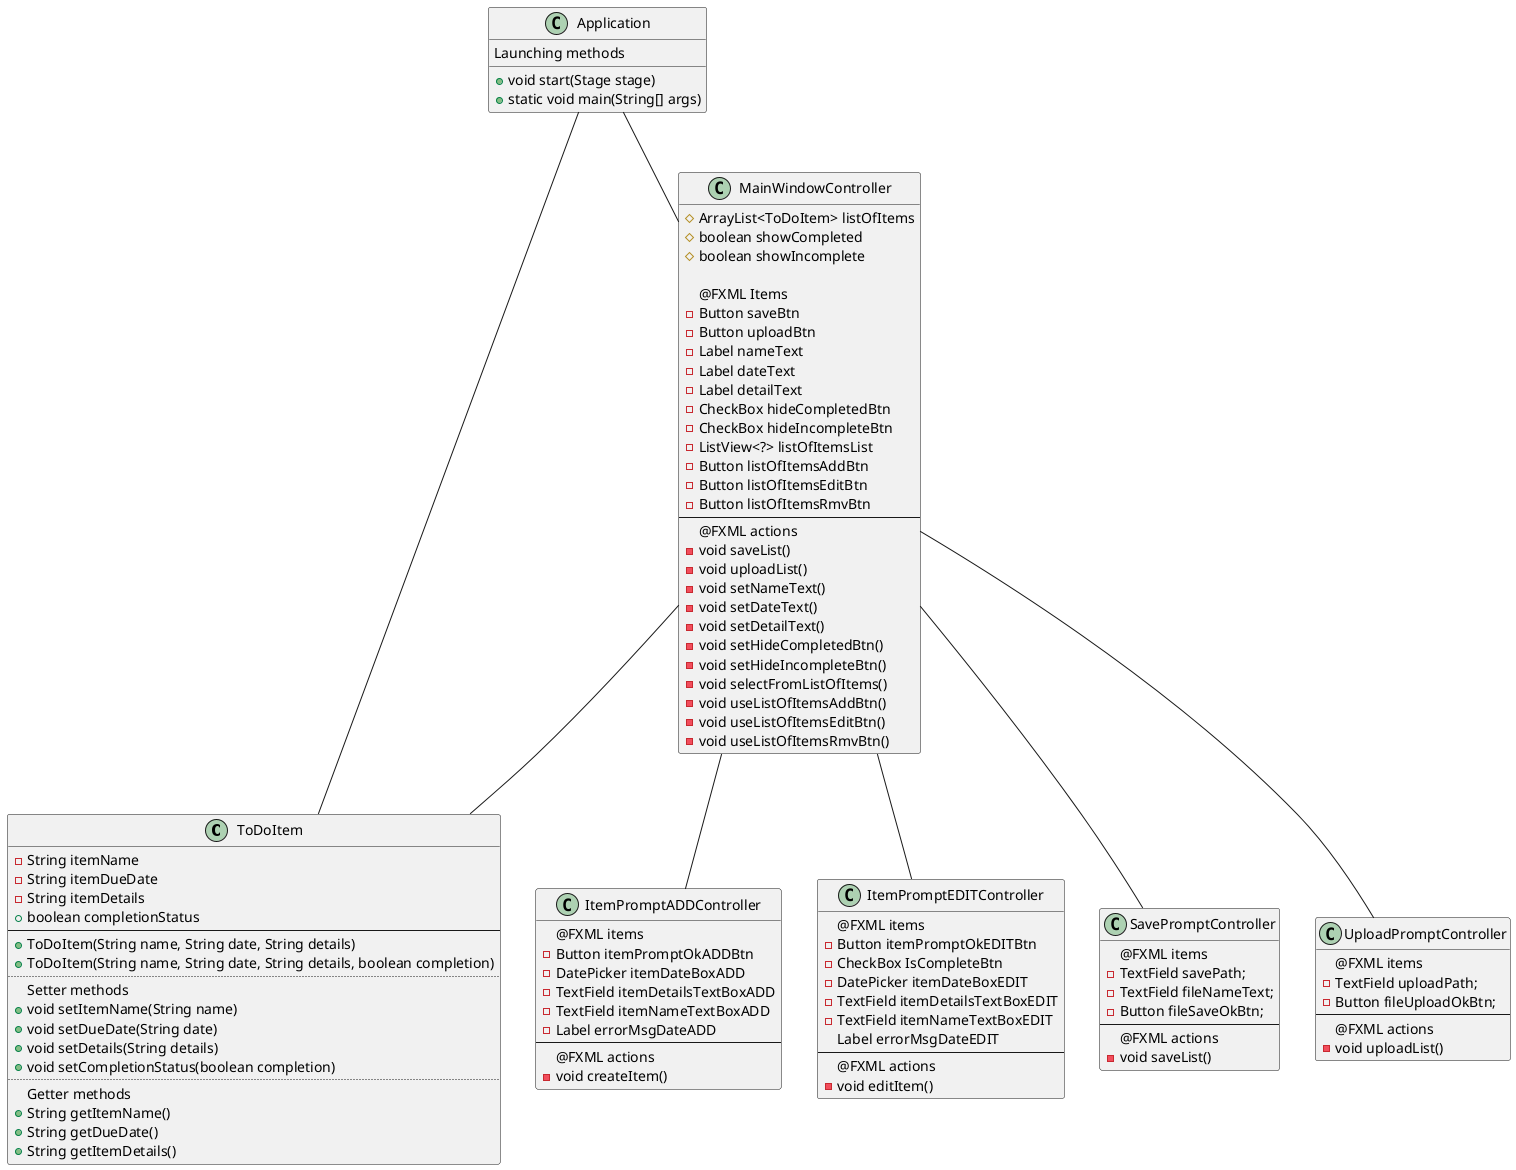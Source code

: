 @startuml
class ToDoItem {
  - String itemName
  - String itemDueDate
  - String itemDetails
  + boolean completionStatus
--
  + ToDoItem(String name, String date, String details)
  + ToDoItem(String name, String date, String details, boolean completion)
..
Setter methods
  + void setItemName(String name)
  + void setDueDate(String date)
  + void setDetails(String details)
  + void setCompletionStatus(boolean completion)
..
Getter methods
  + String getItemName()
  + String getDueDate()
  + String getItemDetails()
}
MainWindowController -- ToDoItem
Application -- ToDoItem

class Application {
Launching methods
  + void start(Stage stage)
  + static void main(String[] args)
}

class MainWindowController {
  # ArrayList<ToDoItem> listOfItems
  # boolean showCompleted
  # boolean showIncomplete

    @FXML Items
        - Button saveBtn
        - Button uploadBtn
        - Label nameText
        - Label dateText
        - Label detailText
        - CheckBox hideCompletedBtn
        - CheckBox hideIncompleteBtn
        - ListView<?> listOfItemsList
        - Button listOfItemsAddBtn
        - Button listOfItemsEditBtn
        - Button listOfItemsRmvBtn
  --
    @FXML actions
        - void saveList()
        - void uploadList()
        - void setNameText()
        - void setDateText()
        - void setDetailText()
        - void setHideCompletedBtn()
        - void setHideIncompleteBtn()
        - void selectFromListOfItems()
        - void useListOfItemsAddBtn()
        - void useListOfItemsEditBtn()
        - void useListOfItemsRmvBtn()
}
Application -- MainWindowController

class ItemPromptADDController {
    @FXML items
      - Button itemPromptOkADDBtn
      - DatePicker itemDateBoxADD
      - TextField itemDetailsTextBoxADD
      - TextField itemNameTextBoxADD
      - Label errorMsgDateADD
--
    @FXML actions
      - void createItem()
}
MainWindowController -- ItemPromptADDController

class ItemPromptEDITController {
    @FXML items
      - Button itemPromptOkEDITBtn
      - CheckBox IsCompleteBtn
      - DatePicker itemDateBoxEDIT
      - TextField itemDetailsTextBoxEDIT
      - TextField itemNameTextBoxEDIT
      Label errorMsgDateEDIT
--
    @FXML actions
      - void editItem()
}
MainWindowController -- ItemPromptEDITController

class SavePromptController {
    @FXML items
      - TextField savePath;
      - TextField fileNameText;
      - Button fileSaveOkBtn;
--
    @FXML actions
      - void saveList()
}
MainWindowController -- SavePromptController

class UploadPromptController {
    @FXML items
      - TextField uploadPath;
      - Button fileUploadOkBtn;
--
    @FXML actions
      - void uploadList()
}

MainWindowController -- UploadPromptController
@enduml